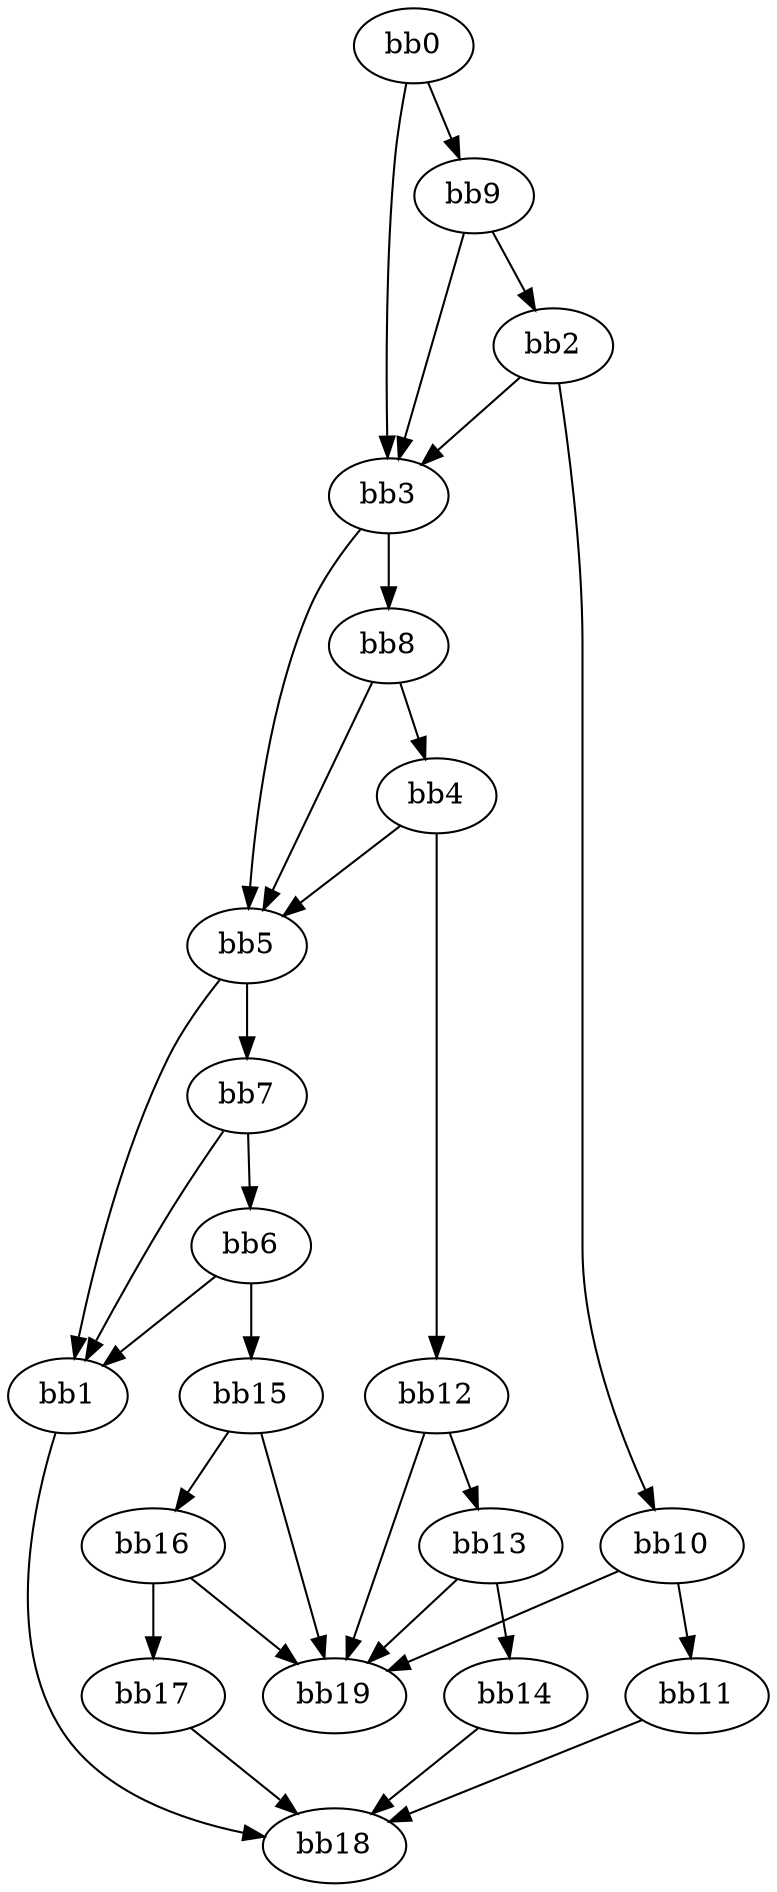 digraph {
    0 [ label = "bb0\l" ]
    1 [ label = "bb1\l" ]
    2 [ label = "bb2\l" ]
    3 [ label = "bb3\l" ]
    4 [ label = "bb4\l" ]
    5 [ label = "bb5\l" ]
    6 [ label = "bb6\l" ]
    7 [ label = "bb7\l" ]
    8 [ label = "bb8\l" ]
    9 [ label = "bb9\l" ]
    10 [ label = "bb10\l" ]
    11 [ label = "bb11\l" ]
    12 [ label = "bb12\l" ]
    13 [ label = "bb13\l" ]
    14 [ label = "bb14\l" ]
    15 [ label = "bb15\l" ]
    16 [ label = "bb16\l" ]
    17 [ label = "bb17\l" ]
    18 [ label = "bb18\l" ]
    19 [ label = "bb19\l" ]
    0 -> 3 [ ]
    0 -> 9 [ ]
    1 -> 18 [ ]
    2 -> 3 [ ]
    2 -> 10 [ ]
    3 -> 5 [ ]
    3 -> 8 [ ]
    4 -> 5 [ ]
    4 -> 12 [ ]
    5 -> 1 [ ]
    5 -> 7 [ ]
    6 -> 1 [ ]
    6 -> 15 [ ]
    7 -> 1 [ ]
    7 -> 6 [ ]
    8 -> 4 [ ]
    8 -> 5 [ ]
    9 -> 2 [ ]
    9 -> 3 [ ]
    10 -> 11 [ ]
    10 -> 19 [ ]
    11 -> 18 [ ]
    12 -> 13 [ ]
    12 -> 19 [ ]
    13 -> 14 [ ]
    13 -> 19 [ ]
    14 -> 18 [ ]
    15 -> 16 [ ]
    15 -> 19 [ ]
    16 -> 17 [ ]
    16 -> 19 [ ]
    17 -> 18 [ ]
}

